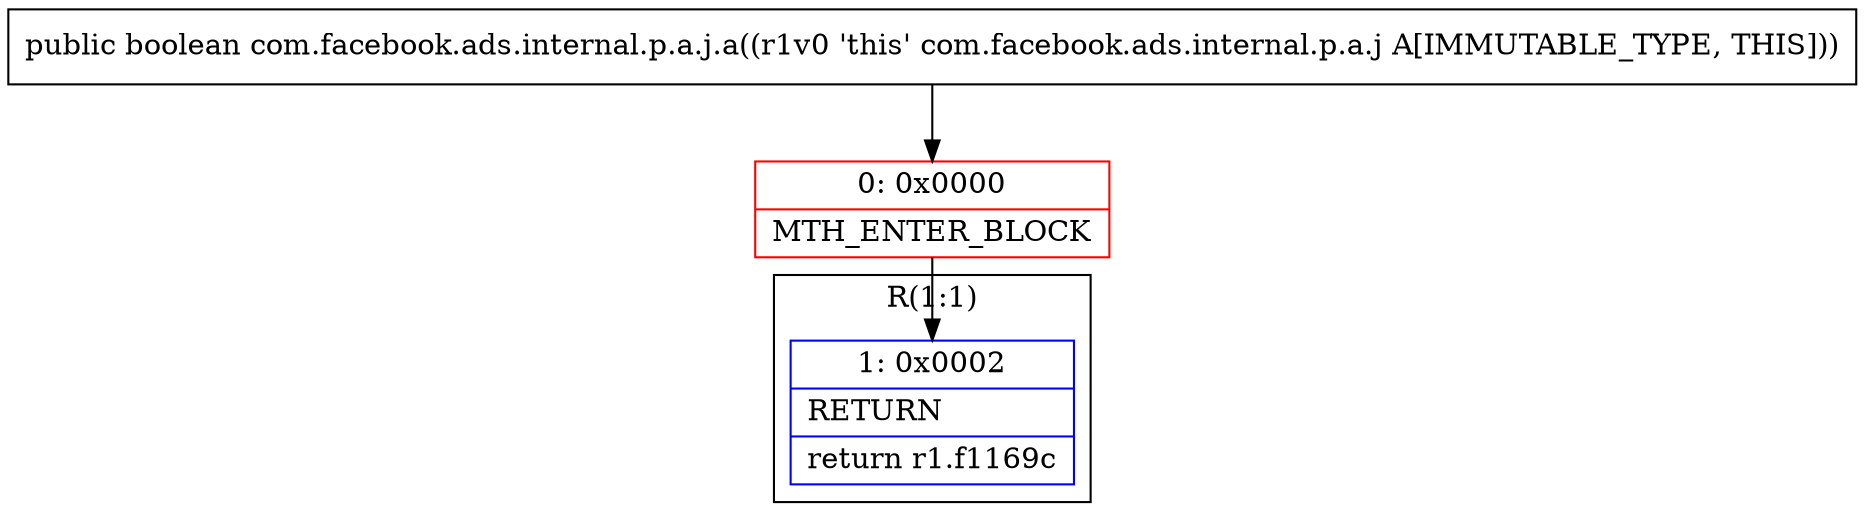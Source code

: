 digraph "CFG forcom.facebook.ads.internal.p.a.j.a()Z" {
subgraph cluster_Region_1575086453 {
label = "R(1:1)";
node [shape=record,color=blue];
Node_1 [shape=record,label="{1\:\ 0x0002|RETURN\l|return r1.f1169c\l}"];
}
Node_0 [shape=record,color=red,label="{0\:\ 0x0000|MTH_ENTER_BLOCK\l}"];
MethodNode[shape=record,label="{public boolean com.facebook.ads.internal.p.a.j.a((r1v0 'this' com.facebook.ads.internal.p.a.j A[IMMUTABLE_TYPE, THIS])) }"];
MethodNode -> Node_0;
Node_0 -> Node_1;
}

